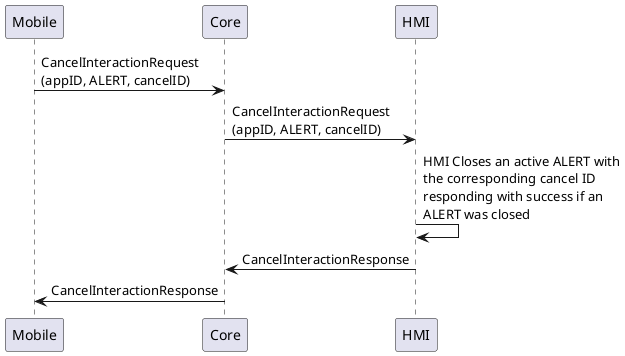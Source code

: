 @startuml

participant Mobile
participant Core
participant HMI

Mobile -> Core : CancelInteractionRequest\n(appID, ALERT, cancelID)

Core -> HMI : CancelInteractionRequest\n(appID, ALERT, cancelID)

HMI -> HMI : HMI Closes an active ALERT with\nthe corresponding cancel ID\nresponding with success if an\nALERT was closed

HMI -> Core : CancelInteractionResponse

Core -> Mobile : CancelInteractionResponse

@enduml
